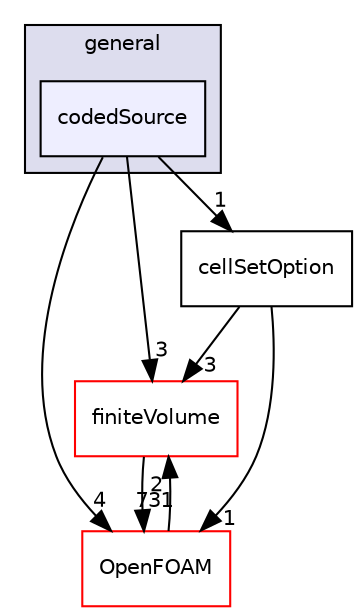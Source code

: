 digraph "src/fvOptions/sources/general/codedSource" {
  bgcolor=transparent;
  compound=true
  node [ fontsize="10", fontname="Helvetica"];
  edge [ labelfontsize="10", labelfontname="Helvetica"];
  subgraph clusterdir_72795626a818b0414b803468c9fe69a0 {
    graph [ bgcolor="#ddddee", pencolor="black", label="general" fontname="Helvetica", fontsize="10", URL="dir_72795626a818b0414b803468c9fe69a0.html"]
  dir_143bf1c32728e888f2a8fadcc8e856ca [shape=box, label="codedSource", style="filled", fillcolor="#eeeeff", pencolor="black", URL="dir_143bf1c32728e888f2a8fadcc8e856ca.html"];
  }
  dir_9bd15774b555cf7259a6fa18f99fe99b [shape=box label="finiteVolume" color="red" URL="dir_9bd15774b555cf7259a6fa18f99fe99b.html"];
  dir_c5473ff19b20e6ec4dfe5c310b3778a8 [shape=box label="OpenFOAM" color="red" URL="dir_c5473ff19b20e6ec4dfe5c310b3778a8.html"];
  dir_3985ce20ae33982f8c583731dc480b49 [shape=box label="cellSetOption" URL="dir_3985ce20ae33982f8c583731dc480b49.html"];
  dir_9bd15774b555cf7259a6fa18f99fe99b->dir_c5473ff19b20e6ec4dfe5c310b3778a8 [headlabel="731", labeldistance=1.5 headhref="dir_000894_001887.html"];
  dir_143bf1c32728e888f2a8fadcc8e856ca->dir_9bd15774b555cf7259a6fa18f99fe99b [headlabel="3", labeldistance=1.5 headhref="dir_001339_000894.html"];
  dir_143bf1c32728e888f2a8fadcc8e856ca->dir_c5473ff19b20e6ec4dfe5c310b3778a8 [headlabel="4", labeldistance=1.5 headhref="dir_001339_001887.html"];
  dir_143bf1c32728e888f2a8fadcc8e856ca->dir_3985ce20ae33982f8c583731dc480b49 [headlabel="1", labeldistance=1.5 headhref="dir_001339_001307.html"];
  dir_c5473ff19b20e6ec4dfe5c310b3778a8->dir_9bd15774b555cf7259a6fa18f99fe99b [headlabel="2", labeldistance=1.5 headhref="dir_001887_000894.html"];
  dir_3985ce20ae33982f8c583731dc480b49->dir_9bd15774b555cf7259a6fa18f99fe99b [headlabel="3", labeldistance=1.5 headhref="dir_001307_000894.html"];
  dir_3985ce20ae33982f8c583731dc480b49->dir_c5473ff19b20e6ec4dfe5c310b3778a8 [headlabel="1", labeldistance=1.5 headhref="dir_001307_001887.html"];
}

